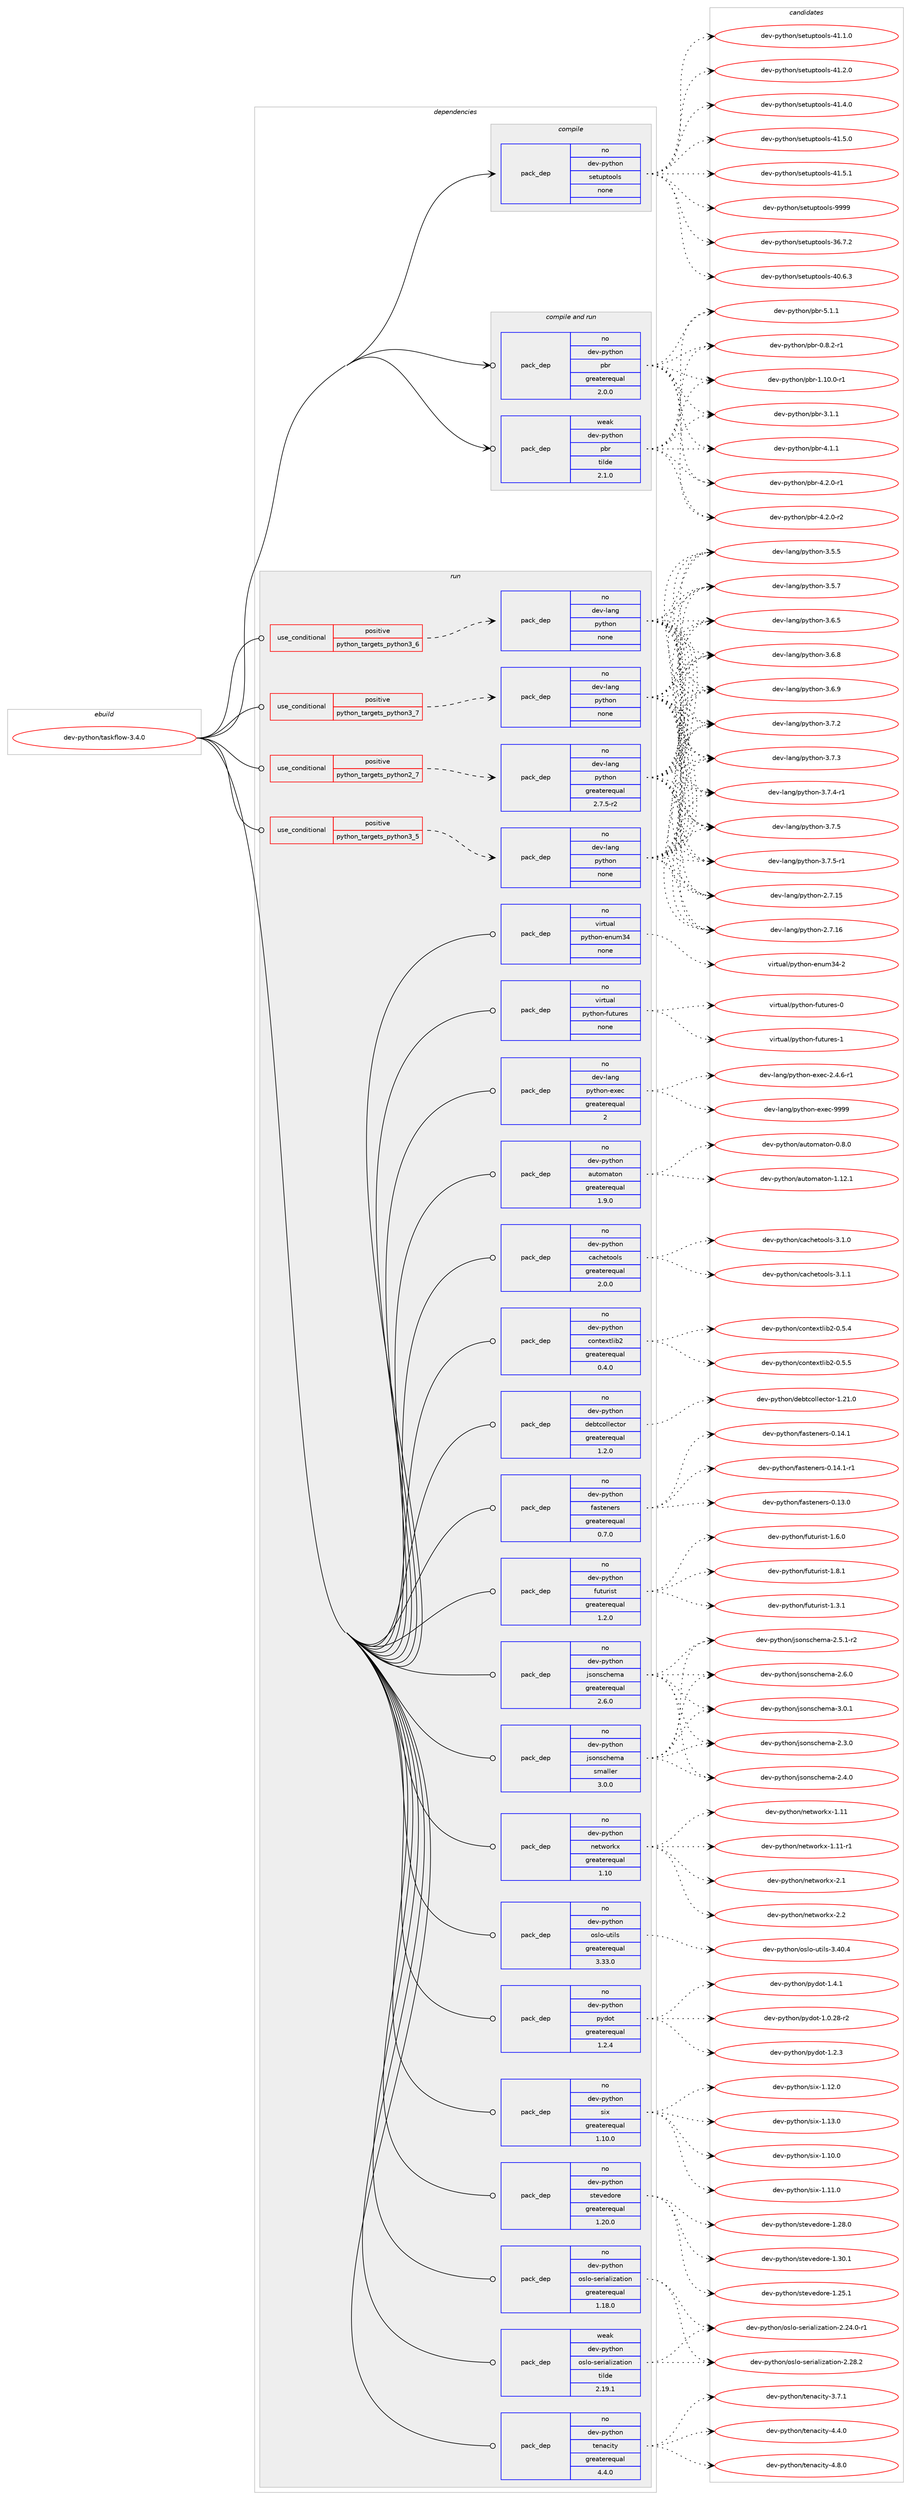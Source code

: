 digraph prolog {

# *************
# Graph options
# *************

newrank=true;
concentrate=true;
compound=true;
graph [rankdir=LR,fontname=Helvetica,fontsize=10,ranksep=1.5];#, ranksep=2.5, nodesep=0.2];
edge  [arrowhead=vee];
node  [fontname=Helvetica,fontsize=10];

# **********
# The ebuild
# **********

subgraph cluster_leftcol {
color=gray;
rank=same;
label=<<i>ebuild</i>>;
id [label="dev-python/taskflow-3.4.0", color=red, width=4, href="../dev-python/taskflow-3.4.0.svg"];
}

# ****************
# The dependencies
# ****************

subgraph cluster_midcol {
color=gray;
label=<<i>dependencies</i>>;
subgraph cluster_compile {
fillcolor="#eeeeee";
style=filled;
label=<<i>compile</i>>;
subgraph pack477919 {
dependency640072 [label=<<TABLE BORDER="0" CELLBORDER="1" CELLSPACING="0" CELLPADDING="4" WIDTH="220"><TR><TD ROWSPAN="6" CELLPADDING="30">pack_dep</TD></TR><TR><TD WIDTH="110">no</TD></TR><TR><TD>dev-python</TD></TR><TR><TD>setuptools</TD></TR><TR><TD>none</TD></TR><TR><TD></TD></TR></TABLE>>, shape=none, color=blue];
}
id:e -> dependency640072:w [weight=20,style="solid",arrowhead="vee"];
}
subgraph cluster_compileandrun {
fillcolor="#eeeeee";
style=filled;
label=<<i>compile and run</i>>;
subgraph pack477920 {
dependency640073 [label=<<TABLE BORDER="0" CELLBORDER="1" CELLSPACING="0" CELLPADDING="4" WIDTH="220"><TR><TD ROWSPAN="6" CELLPADDING="30">pack_dep</TD></TR><TR><TD WIDTH="110">no</TD></TR><TR><TD>dev-python</TD></TR><TR><TD>pbr</TD></TR><TR><TD>greaterequal</TD></TR><TR><TD>2.0.0</TD></TR></TABLE>>, shape=none, color=blue];
}
id:e -> dependency640073:w [weight=20,style="solid",arrowhead="odotvee"];
subgraph pack477921 {
dependency640074 [label=<<TABLE BORDER="0" CELLBORDER="1" CELLSPACING="0" CELLPADDING="4" WIDTH="220"><TR><TD ROWSPAN="6" CELLPADDING="30">pack_dep</TD></TR><TR><TD WIDTH="110">weak</TD></TR><TR><TD>dev-python</TD></TR><TR><TD>pbr</TD></TR><TR><TD>tilde</TD></TR><TR><TD>2.1.0</TD></TR></TABLE>>, shape=none, color=blue];
}
id:e -> dependency640074:w [weight=20,style="solid",arrowhead="odotvee"];
}
subgraph cluster_run {
fillcolor="#eeeeee";
style=filled;
label=<<i>run</i>>;
subgraph cond150271 {
dependency640075 [label=<<TABLE BORDER="0" CELLBORDER="1" CELLSPACING="0" CELLPADDING="4"><TR><TD ROWSPAN="3" CELLPADDING="10">use_conditional</TD></TR><TR><TD>positive</TD></TR><TR><TD>python_targets_python2_7</TD></TR></TABLE>>, shape=none, color=red];
subgraph pack477922 {
dependency640076 [label=<<TABLE BORDER="0" CELLBORDER="1" CELLSPACING="0" CELLPADDING="4" WIDTH="220"><TR><TD ROWSPAN="6" CELLPADDING="30">pack_dep</TD></TR><TR><TD WIDTH="110">no</TD></TR><TR><TD>dev-lang</TD></TR><TR><TD>python</TD></TR><TR><TD>greaterequal</TD></TR><TR><TD>2.7.5-r2</TD></TR></TABLE>>, shape=none, color=blue];
}
dependency640075:e -> dependency640076:w [weight=20,style="dashed",arrowhead="vee"];
}
id:e -> dependency640075:w [weight=20,style="solid",arrowhead="odot"];
subgraph cond150272 {
dependency640077 [label=<<TABLE BORDER="0" CELLBORDER="1" CELLSPACING="0" CELLPADDING="4"><TR><TD ROWSPAN="3" CELLPADDING="10">use_conditional</TD></TR><TR><TD>positive</TD></TR><TR><TD>python_targets_python3_5</TD></TR></TABLE>>, shape=none, color=red];
subgraph pack477923 {
dependency640078 [label=<<TABLE BORDER="0" CELLBORDER="1" CELLSPACING="0" CELLPADDING="4" WIDTH="220"><TR><TD ROWSPAN="6" CELLPADDING="30">pack_dep</TD></TR><TR><TD WIDTH="110">no</TD></TR><TR><TD>dev-lang</TD></TR><TR><TD>python</TD></TR><TR><TD>none</TD></TR><TR><TD></TD></TR></TABLE>>, shape=none, color=blue];
}
dependency640077:e -> dependency640078:w [weight=20,style="dashed",arrowhead="vee"];
}
id:e -> dependency640077:w [weight=20,style="solid",arrowhead="odot"];
subgraph cond150273 {
dependency640079 [label=<<TABLE BORDER="0" CELLBORDER="1" CELLSPACING="0" CELLPADDING="4"><TR><TD ROWSPAN="3" CELLPADDING="10">use_conditional</TD></TR><TR><TD>positive</TD></TR><TR><TD>python_targets_python3_6</TD></TR></TABLE>>, shape=none, color=red];
subgraph pack477924 {
dependency640080 [label=<<TABLE BORDER="0" CELLBORDER="1" CELLSPACING="0" CELLPADDING="4" WIDTH="220"><TR><TD ROWSPAN="6" CELLPADDING="30">pack_dep</TD></TR><TR><TD WIDTH="110">no</TD></TR><TR><TD>dev-lang</TD></TR><TR><TD>python</TD></TR><TR><TD>none</TD></TR><TR><TD></TD></TR></TABLE>>, shape=none, color=blue];
}
dependency640079:e -> dependency640080:w [weight=20,style="dashed",arrowhead="vee"];
}
id:e -> dependency640079:w [weight=20,style="solid",arrowhead="odot"];
subgraph cond150274 {
dependency640081 [label=<<TABLE BORDER="0" CELLBORDER="1" CELLSPACING="0" CELLPADDING="4"><TR><TD ROWSPAN="3" CELLPADDING="10">use_conditional</TD></TR><TR><TD>positive</TD></TR><TR><TD>python_targets_python3_7</TD></TR></TABLE>>, shape=none, color=red];
subgraph pack477925 {
dependency640082 [label=<<TABLE BORDER="0" CELLBORDER="1" CELLSPACING="0" CELLPADDING="4" WIDTH="220"><TR><TD ROWSPAN="6" CELLPADDING="30">pack_dep</TD></TR><TR><TD WIDTH="110">no</TD></TR><TR><TD>dev-lang</TD></TR><TR><TD>python</TD></TR><TR><TD>none</TD></TR><TR><TD></TD></TR></TABLE>>, shape=none, color=blue];
}
dependency640081:e -> dependency640082:w [weight=20,style="dashed",arrowhead="vee"];
}
id:e -> dependency640081:w [weight=20,style="solid",arrowhead="odot"];
subgraph pack477926 {
dependency640083 [label=<<TABLE BORDER="0" CELLBORDER="1" CELLSPACING="0" CELLPADDING="4" WIDTH="220"><TR><TD ROWSPAN="6" CELLPADDING="30">pack_dep</TD></TR><TR><TD WIDTH="110">no</TD></TR><TR><TD>dev-lang</TD></TR><TR><TD>python-exec</TD></TR><TR><TD>greaterequal</TD></TR><TR><TD>2</TD></TR></TABLE>>, shape=none, color=blue];
}
id:e -> dependency640083:w [weight=20,style="solid",arrowhead="odot"];
subgraph pack477927 {
dependency640084 [label=<<TABLE BORDER="0" CELLBORDER="1" CELLSPACING="0" CELLPADDING="4" WIDTH="220"><TR><TD ROWSPAN="6" CELLPADDING="30">pack_dep</TD></TR><TR><TD WIDTH="110">no</TD></TR><TR><TD>dev-python</TD></TR><TR><TD>automaton</TD></TR><TR><TD>greaterequal</TD></TR><TR><TD>1.9.0</TD></TR></TABLE>>, shape=none, color=blue];
}
id:e -> dependency640084:w [weight=20,style="solid",arrowhead="odot"];
subgraph pack477928 {
dependency640085 [label=<<TABLE BORDER="0" CELLBORDER="1" CELLSPACING="0" CELLPADDING="4" WIDTH="220"><TR><TD ROWSPAN="6" CELLPADDING="30">pack_dep</TD></TR><TR><TD WIDTH="110">no</TD></TR><TR><TD>dev-python</TD></TR><TR><TD>cachetools</TD></TR><TR><TD>greaterequal</TD></TR><TR><TD>2.0.0</TD></TR></TABLE>>, shape=none, color=blue];
}
id:e -> dependency640085:w [weight=20,style="solid",arrowhead="odot"];
subgraph pack477929 {
dependency640086 [label=<<TABLE BORDER="0" CELLBORDER="1" CELLSPACING="0" CELLPADDING="4" WIDTH="220"><TR><TD ROWSPAN="6" CELLPADDING="30">pack_dep</TD></TR><TR><TD WIDTH="110">no</TD></TR><TR><TD>dev-python</TD></TR><TR><TD>contextlib2</TD></TR><TR><TD>greaterequal</TD></TR><TR><TD>0.4.0</TD></TR></TABLE>>, shape=none, color=blue];
}
id:e -> dependency640086:w [weight=20,style="solid",arrowhead="odot"];
subgraph pack477930 {
dependency640087 [label=<<TABLE BORDER="0" CELLBORDER="1" CELLSPACING="0" CELLPADDING="4" WIDTH="220"><TR><TD ROWSPAN="6" CELLPADDING="30">pack_dep</TD></TR><TR><TD WIDTH="110">no</TD></TR><TR><TD>dev-python</TD></TR><TR><TD>debtcollector</TD></TR><TR><TD>greaterequal</TD></TR><TR><TD>1.2.0</TD></TR></TABLE>>, shape=none, color=blue];
}
id:e -> dependency640087:w [weight=20,style="solid",arrowhead="odot"];
subgraph pack477931 {
dependency640088 [label=<<TABLE BORDER="0" CELLBORDER="1" CELLSPACING="0" CELLPADDING="4" WIDTH="220"><TR><TD ROWSPAN="6" CELLPADDING="30">pack_dep</TD></TR><TR><TD WIDTH="110">no</TD></TR><TR><TD>dev-python</TD></TR><TR><TD>fasteners</TD></TR><TR><TD>greaterequal</TD></TR><TR><TD>0.7.0</TD></TR></TABLE>>, shape=none, color=blue];
}
id:e -> dependency640088:w [weight=20,style="solid",arrowhead="odot"];
subgraph pack477932 {
dependency640089 [label=<<TABLE BORDER="0" CELLBORDER="1" CELLSPACING="0" CELLPADDING="4" WIDTH="220"><TR><TD ROWSPAN="6" CELLPADDING="30">pack_dep</TD></TR><TR><TD WIDTH="110">no</TD></TR><TR><TD>dev-python</TD></TR><TR><TD>futurist</TD></TR><TR><TD>greaterequal</TD></TR><TR><TD>1.2.0</TD></TR></TABLE>>, shape=none, color=blue];
}
id:e -> dependency640089:w [weight=20,style="solid",arrowhead="odot"];
subgraph pack477933 {
dependency640090 [label=<<TABLE BORDER="0" CELLBORDER="1" CELLSPACING="0" CELLPADDING="4" WIDTH="220"><TR><TD ROWSPAN="6" CELLPADDING="30">pack_dep</TD></TR><TR><TD WIDTH="110">no</TD></TR><TR><TD>dev-python</TD></TR><TR><TD>jsonschema</TD></TR><TR><TD>greaterequal</TD></TR><TR><TD>2.6.0</TD></TR></TABLE>>, shape=none, color=blue];
}
id:e -> dependency640090:w [weight=20,style="solid",arrowhead="odot"];
subgraph pack477934 {
dependency640091 [label=<<TABLE BORDER="0" CELLBORDER="1" CELLSPACING="0" CELLPADDING="4" WIDTH="220"><TR><TD ROWSPAN="6" CELLPADDING="30">pack_dep</TD></TR><TR><TD WIDTH="110">no</TD></TR><TR><TD>dev-python</TD></TR><TR><TD>jsonschema</TD></TR><TR><TD>smaller</TD></TR><TR><TD>3.0.0</TD></TR></TABLE>>, shape=none, color=blue];
}
id:e -> dependency640091:w [weight=20,style="solid",arrowhead="odot"];
subgraph pack477935 {
dependency640092 [label=<<TABLE BORDER="0" CELLBORDER="1" CELLSPACING="0" CELLPADDING="4" WIDTH="220"><TR><TD ROWSPAN="6" CELLPADDING="30">pack_dep</TD></TR><TR><TD WIDTH="110">no</TD></TR><TR><TD>dev-python</TD></TR><TR><TD>networkx</TD></TR><TR><TD>greaterequal</TD></TR><TR><TD>1.10</TD></TR></TABLE>>, shape=none, color=blue];
}
id:e -> dependency640092:w [weight=20,style="solid",arrowhead="odot"];
subgraph pack477936 {
dependency640093 [label=<<TABLE BORDER="0" CELLBORDER="1" CELLSPACING="0" CELLPADDING="4" WIDTH="220"><TR><TD ROWSPAN="6" CELLPADDING="30">pack_dep</TD></TR><TR><TD WIDTH="110">no</TD></TR><TR><TD>dev-python</TD></TR><TR><TD>oslo-serialization</TD></TR><TR><TD>greaterequal</TD></TR><TR><TD>1.18.0</TD></TR></TABLE>>, shape=none, color=blue];
}
id:e -> dependency640093:w [weight=20,style="solid",arrowhead="odot"];
subgraph pack477937 {
dependency640094 [label=<<TABLE BORDER="0" CELLBORDER="1" CELLSPACING="0" CELLPADDING="4" WIDTH="220"><TR><TD ROWSPAN="6" CELLPADDING="30">pack_dep</TD></TR><TR><TD WIDTH="110">no</TD></TR><TR><TD>dev-python</TD></TR><TR><TD>oslo-utils</TD></TR><TR><TD>greaterequal</TD></TR><TR><TD>3.33.0</TD></TR></TABLE>>, shape=none, color=blue];
}
id:e -> dependency640094:w [weight=20,style="solid",arrowhead="odot"];
subgraph pack477938 {
dependency640095 [label=<<TABLE BORDER="0" CELLBORDER="1" CELLSPACING="0" CELLPADDING="4" WIDTH="220"><TR><TD ROWSPAN="6" CELLPADDING="30">pack_dep</TD></TR><TR><TD WIDTH="110">no</TD></TR><TR><TD>dev-python</TD></TR><TR><TD>pydot</TD></TR><TR><TD>greaterequal</TD></TR><TR><TD>1.2.4</TD></TR></TABLE>>, shape=none, color=blue];
}
id:e -> dependency640095:w [weight=20,style="solid",arrowhead="odot"];
subgraph pack477939 {
dependency640096 [label=<<TABLE BORDER="0" CELLBORDER="1" CELLSPACING="0" CELLPADDING="4" WIDTH="220"><TR><TD ROWSPAN="6" CELLPADDING="30">pack_dep</TD></TR><TR><TD WIDTH="110">no</TD></TR><TR><TD>dev-python</TD></TR><TR><TD>six</TD></TR><TR><TD>greaterequal</TD></TR><TR><TD>1.10.0</TD></TR></TABLE>>, shape=none, color=blue];
}
id:e -> dependency640096:w [weight=20,style="solid",arrowhead="odot"];
subgraph pack477940 {
dependency640097 [label=<<TABLE BORDER="0" CELLBORDER="1" CELLSPACING="0" CELLPADDING="4" WIDTH="220"><TR><TD ROWSPAN="6" CELLPADDING="30">pack_dep</TD></TR><TR><TD WIDTH="110">no</TD></TR><TR><TD>dev-python</TD></TR><TR><TD>stevedore</TD></TR><TR><TD>greaterequal</TD></TR><TR><TD>1.20.0</TD></TR></TABLE>>, shape=none, color=blue];
}
id:e -> dependency640097:w [weight=20,style="solid",arrowhead="odot"];
subgraph pack477941 {
dependency640098 [label=<<TABLE BORDER="0" CELLBORDER="1" CELLSPACING="0" CELLPADDING="4" WIDTH="220"><TR><TD ROWSPAN="6" CELLPADDING="30">pack_dep</TD></TR><TR><TD WIDTH="110">no</TD></TR><TR><TD>dev-python</TD></TR><TR><TD>tenacity</TD></TR><TR><TD>greaterequal</TD></TR><TR><TD>4.4.0</TD></TR></TABLE>>, shape=none, color=blue];
}
id:e -> dependency640098:w [weight=20,style="solid",arrowhead="odot"];
subgraph pack477942 {
dependency640099 [label=<<TABLE BORDER="0" CELLBORDER="1" CELLSPACING="0" CELLPADDING="4" WIDTH="220"><TR><TD ROWSPAN="6" CELLPADDING="30">pack_dep</TD></TR><TR><TD WIDTH="110">no</TD></TR><TR><TD>virtual</TD></TR><TR><TD>python-enum34</TD></TR><TR><TD>none</TD></TR><TR><TD></TD></TR></TABLE>>, shape=none, color=blue];
}
id:e -> dependency640099:w [weight=20,style="solid",arrowhead="odot"];
subgraph pack477943 {
dependency640100 [label=<<TABLE BORDER="0" CELLBORDER="1" CELLSPACING="0" CELLPADDING="4" WIDTH="220"><TR><TD ROWSPAN="6" CELLPADDING="30">pack_dep</TD></TR><TR><TD WIDTH="110">no</TD></TR><TR><TD>virtual</TD></TR><TR><TD>python-futures</TD></TR><TR><TD>none</TD></TR><TR><TD></TD></TR></TABLE>>, shape=none, color=blue];
}
id:e -> dependency640100:w [weight=20,style="solid",arrowhead="odot"];
subgraph pack477944 {
dependency640101 [label=<<TABLE BORDER="0" CELLBORDER="1" CELLSPACING="0" CELLPADDING="4" WIDTH="220"><TR><TD ROWSPAN="6" CELLPADDING="30">pack_dep</TD></TR><TR><TD WIDTH="110">weak</TD></TR><TR><TD>dev-python</TD></TR><TR><TD>oslo-serialization</TD></TR><TR><TD>tilde</TD></TR><TR><TD>2.19.1</TD></TR></TABLE>>, shape=none, color=blue];
}
id:e -> dependency640101:w [weight=20,style="solid",arrowhead="odot"];
}
}

# **************
# The candidates
# **************

subgraph cluster_choices {
rank=same;
color=gray;
label=<<i>candidates</i>>;

subgraph choice477919 {
color=black;
nodesep=1;
choice100101118451121211161041111104711510111611711211611111110811545515446554650 [label="dev-python/setuptools-36.7.2", color=red, width=4,href="../dev-python/setuptools-36.7.2.svg"];
choice100101118451121211161041111104711510111611711211611111110811545524846544651 [label="dev-python/setuptools-40.6.3", color=red, width=4,href="../dev-python/setuptools-40.6.3.svg"];
choice100101118451121211161041111104711510111611711211611111110811545524946494648 [label="dev-python/setuptools-41.1.0", color=red, width=4,href="../dev-python/setuptools-41.1.0.svg"];
choice100101118451121211161041111104711510111611711211611111110811545524946504648 [label="dev-python/setuptools-41.2.0", color=red, width=4,href="../dev-python/setuptools-41.2.0.svg"];
choice100101118451121211161041111104711510111611711211611111110811545524946524648 [label="dev-python/setuptools-41.4.0", color=red, width=4,href="../dev-python/setuptools-41.4.0.svg"];
choice100101118451121211161041111104711510111611711211611111110811545524946534648 [label="dev-python/setuptools-41.5.0", color=red, width=4,href="../dev-python/setuptools-41.5.0.svg"];
choice100101118451121211161041111104711510111611711211611111110811545524946534649 [label="dev-python/setuptools-41.5.1", color=red, width=4,href="../dev-python/setuptools-41.5.1.svg"];
choice10010111845112121116104111110471151011161171121161111111081154557575757 [label="dev-python/setuptools-9999", color=red, width=4,href="../dev-python/setuptools-9999.svg"];
dependency640072:e -> choice100101118451121211161041111104711510111611711211611111110811545515446554650:w [style=dotted,weight="100"];
dependency640072:e -> choice100101118451121211161041111104711510111611711211611111110811545524846544651:w [style=dotted,weight="100"];
dependency640072:e -> choice100101118451121211161041111104711510111611711211611111110811545524946494648:w [style=dotted,weight="100"];
dependency640072:e -> choice100101118451121211161041111104711510111611711211611111110811545524946504648:w [style=dotted,weight="100"];
dependency640072:e -> choice100101118451121211161041111104711510111611711211611111110811545524946524648:w [style=dotted,weight="100"];
dependency640072:e -> choice100101118451121211161041111104711510111611711211611111110811545524946534648:w [style=dotted,weight="100"];
dependency640072:e -> choice100101118451121211161041111104711510111611711211611111110811545524946534649:w [style=dotted,weight="100"];
dependency640072:e -> choice10010111845112121116104111110471151011161171121161111111081154557575757:w [style=dotted,weight="100"];
}
subgraph choice477920 {
color=black;
nodesep=1;
choice1001011184511212111610411111047112981144548465646504511449 [label="dev-python/pbr-0.8.2-r1", color=red, width=4,href="../dev-python/pbr-0.8.2-r1.svg"];
choice100101118451121211161041111104711298114454946494846484511449 [label="dev-python/pbr-1.10.0-r1", color=red, width=4,href="../dev-python/pbr-1.10.0-r1.svg"];
choice100101118451121211161041111104711298114455146494649 [label="dev-python/pbr-3.1.1", color=red, width=4,href="../dev-python/pbr-3.1.1.svg"];
choice100101118451121211161041111104711298114455246494649 [label="dev-python/pbr-4.1.1", color=red, width=4,href="../dev-python/pbr-4.1.1.svg"];
choice1001011184511212111610411111047112981144552465046484511449 [label="dev-python/pbr-4.2.0-r1", color=red, width=4,href="../dev-python/pbr-4.2.0-r1.svg"];
choice1001011184511212111610411111047112981144552465046484511450 [label="dev-python/pbr-4.2.0-r2", color=red, width=4,href="../dev-python/pbr-4.2.0-r2.svg"];
choice100101118451121211161041111104711298114455346494649 [label="dev-python/pbr-5.1.1", color=red, width=4,href="../dev-python/pbr-5.1.1.svg"];
dependency640073:e -> choice1001011184511212111610411111047112981144548465646504511449:w [style=dotted,weight="100"];
dependency640073:e -> choice100101118451121211161041111104711298114454946494846484511449:w [style=dotted,weight="100"];
dependency640073:e -> choice100101118451121211161041111104711298114455146494649:w [style=dotted,weight="100"];
dependency640073:e -> choice100101118451121211161041111104711298114455246494649:w [style=dotted,weight="100"];
dependency640073:e -> choice1001011184511212111610411111047112981144552465046484511449:w [style=dotted,weight="100"];
dependency640073:e -> choice1001011184511212111610411111047112981144552465046484511450:w [style=dotted,weight="100"];
dependency640073:e -> choice100101118451121211161041111104711298114455346494649:w [style=dotted,weight="100"];
}
subgraph choice477921 {
color=black;
nodesep=1;
choice1001011184511212111610411111047112981144548465646504511449 [label="dev-python/pbr-0.8.2-r1", color=red, width=4,href="../dev-python/pbr-0.8.2-r1.svg"];
choice100101118451121211161041111104711298114454946494846484511449 [label="dev-python/pbr-1.10.0-r1", color=red, width=4,href="../dev-python/pbr-1.10.0-r1.svg"];
choice100101118451121211161041111104711298114455146494649 [label="dev-python/pbr-3.1.1", color=red, width=4,href="../dev-python/pbr-3.1.1.svg"];
choice100101118451121211161041111104711298114455246494649 [label="dev-python/pbr-4.1.1", color=red, width=4,href="../dev-python/pbr-4.1.1.svg"];
choice1001011184511212111610411111047112981144552465046484511449 [label="dev-python/pbr-4.2.0-r1", color=red, width=4,href="../dev-python/pbr-4.2.0-r1.svg"];
choice1001011184511212111610411111047112981144552465046484511450 [label="dev-python/pbr-4.2.0-r2", color=red, width=4,href="../dev-python/pbr-4.2.0-r2.svg"];
choice100101118451121211161041111104711298114455346494649 [label="dev-python/pbr-5.1.1", color=red, width=4,href="../dev-python/pbr-5.1.1.svg"];
dependency640074:e -> choice1001011184511212111610411111047112981144548465646504511449:w [style=dotted,weight="100"];
dependency640074:e -> choice100101118451121211161041111104711298114454946494846484511449:w [style=dotted,weight="100"];
dependency640074:e -> choice100101118451121211161041111104711298114455146494649:w [style=dotted,weight="100"];
dependency640074:e -> choice100101118451121211161041111104711298114455246494649:w [style=dotted,weight="100"];
dependency640074:e -> choice1001011184511212111610411111047112981144552465046484511449:w [style=dotted,weight="100"];
dependency640074:e -> choice1001011184511212111610411111047112981144552465046484511450:w [style=dotted,weight="100"];
dependency640074:e -> choice100101118451121211161041111104711298114455346494649:w [style=dotted,weight="100"];
}
subgraph choice477922 {
color=black;
nodesep=1;
choice10010111845108971101034711212111610411111045504655464953 [label="dev-lang/python-2.7.15", color=red, width=4,href="../dev-lang/python-2.7.15.svg"];
choice10010111845108971101034711212111610411111045504655464954 [label="dev-lang/python-2.7.16", color=red, width=4,href="../dev-lang/python-2.7.16.svg"];
choice100101118451089711010347112121116104111110455146534653 [label="dev-lang/python-3.5.5", color=red, width=4,href="../dev-lang/python-3.5.5.svg"];
choice100101118451089711010347112121116104111110455146534655 [label="dev-lang/python-3.5.7", color=red, width=4,href="../dev-lang/python-3.5.7.svg"];
choice100101118451089711010347112121116104111110455146544653 [label="dev-lang/python-3.6.5", color=red, width=4,href="../dev-lang/python-3.6.5.svg"];
choice100101118451089711010347112121116104111110455146544656 [label="dev-lang/python-3.6.8", color=red, width=4,href="../dev-lang/python-3.6.8.svg"];
choice100101118451089711010347112121116104111110455146544657 [label="dev-lang/python-3.6.9", color=red, width=4,href="../dev-lang/python-3.6.9.svg"];
choice100101118451089711010347112121116104111110455146554650 [label="dev-lang/python-3.7.2", color=red, width=4,href="../dev-lang/python-3.7.2.svg"];
choice100101118451089711010347112121116104111110455146554651 [label="dev-lang/python-3.7.3", color=red, width=4,href="../dev-lang/python-3.7.3.svg"];
choice1001011184510897110103471121211161041111104551465546524511449 [label="dev-lang/python-3.7.4-r1", color=red, width=4,href="../dev-lang/python-3.7.4-r1.svg"];
choice100101118451089711010347112121116104111110455146554653 [label="dev-lang/python-3.7.5", color=red, width=4,href="../dev-lang/python-3.7.5.svg"];
choice1001011184510897110103471121211161041111104551465546534511449 [label="dev-lang/python-3.7.5-r1", color=red, width=4,href="../dev-lang/python-3.7.5-r1.svg"];
dependency640076:e -> choice10010111845108971101034711212111610411111045504655464953:w [style=dotted,weight="100"];
dependency640076:e -> choice10010111845108971101034711212111610411111045504655464954:w [style=dotted,weight="100"];
dependency640076:e -> choice100101118451089711010347112121116104111110455146534653:w [style=dotted,weight="100"];
dependency640076:e -> choice100101118451089711010347112121116104111110455146534655:w [style=dotted,weight="100"];
dependency640076:e -> choice100101118451089711010347112121116104111110455146544653:w [style=dotted,weight="100"];
dependency640076:e -> choice100101118451089711010347112121116104111110455146544656:w [style=dotted,weight="100"];
dependency640076:e -> choice100101118451089711010347112121116104111110455146544657:w [style=dotted,weight="100"];
dependency640076:e -> choice100101118451089711010347112121116104111110455146554650:w [style=dotted,weight="100"];
dependency640076:e -> choice100101118451089711010347112121116104111110455146554651:w [style=dotted,weight="100"];
dependency640076:e -> choice1001011184510897110103471121211161041111104551465546524511449:w [style=dotted,weight="100"];
dependency640076:e -> choice100101118451089711010347112121116104111110455146554653:w [style=dotted,weight="100"];
dependency640076:e -> choice1001011184510897110103471121211161041111104551465546534511449:w [style=dotted,weight="100"];
}
subgraph choice477923 {
color=black;
nodesep=1;
choice10010111845108971101034711212111610411111045504655464953 [label="dev-lang/python-2.7.15", color=red, width=4,href="../dev-lang/python-2.7.15.svg"];
choice10010111845108971101034711212111610411111045504655464954 [label="dev-lang/python-2.7.16", color=red, width=4,href="../dev-lang/python-2.7.16.svg"];
choice100101118451089711010347112121116104111110455146534653 [label="dev-lang/python-3.5.5", color=red, width=4,href="../dev-lang/python-3.5.5.svg"];
choice100101118451089711010347112121116104111110455146534655 [label="dev-lang/python-3.5.7", color=red, width=4,href="../dev-lang/python-3.5.7.svg"];
choice100101118451089711010347112121116104111110455146544653 [label="dev-lang/python-3.6.5", color=red, width=4,href="../dev-lang/python-3.6.5.svg"];
choice100101118451089711010347112121116104111110455146544656 [label="dev-lang/python-3.6.8", color=red, width=4,href="../dev-lang/python-3.6.8.svg"];
choice100101118451089711010347112121116104111110455146544657 [label="dev-lang/python-3.6.9", color=red, width=4,href="../dev-lang/python-3.6.9.svg"];
choice100101118451089711010347112121116104111110455146554650 [label="dev-lang/python-3.7.2", color=red, width=4,href="../dev-lang/python-3.7.2.svg"];
choice100101118451089711010347112121116104111110455146554651 [label="dev-lang/python-3.7.3", color=red, width=4,href="../dev-lang/python-3.7.3.svg"];
choice1001011184510897110103471121211161041111104551465546524511449 [label="dev-lang/python-3.7.4-r1", color=red, width=4,href="../dev-lang/python-3.7.4-r1.svg"];
choice100101118451089711010347112121116104111110455146554653 [label="dev-lang/python-3.7.5", color=red, width=4,href="../dev-lang/python-3.7.5.svg"];
choice1001011184510897110103471121211161041111104551465546534511449 [label="dev-lang/python-3.7.5-r1", color=red, width=4,href="../dev-lang/python-3.7.5-r1.svg"];
dependency640078:e -> choice10010111845108971101034711212111610411111045504655464953:w [style=dotted,weight="100"];
dependency640078:e -> choice10010111845108971101034711212111610411111045504655464954:w [style=dotted,weight="100"];
dependency640078:e -> choice100101118451089711010347112121116104111110455146534653:w [style=dotted,weight="100"];
dependency640078:e -> choice100101118451089711010347112121116104111110455146534655:w [style=dotted,weight="100"];
dependency640078:e -> choice100101118451089711010347112121116104111110455146544653:w [style=dotted,weight="100"];
dependency640078:e -> choice100101118451089711010347112121116104111110455146544656:w [style=dotted,weight="100"];
dependency640078:e -> choice100101118451089711010347112121116104111110455146544657:w [style=dotted,weight="100"];
dependency640078:e -> choice100101118451089711010347112121116104111110455146554650:w [style=dotted,weight="100"];
dependency640078:e -> choice100101118451089711010347112121116104111110455146554651:w [style=dotted,weight="100"];
dependency640078:e -> choice1001011184510897110103471121211161041111104551465546524511449:w [style=dotted,weight="100"];
dependency640078:e -> choice100101118451089711010347112121116104111110455146554653:w [style=dotted,weight="100"];
dependency640078:e -> choice1001011184510897110103471121211161041111104551465546534511449:w [style=dotted,weight="100"];
}
subgraph choice477924 {
color=black;
nodesep=1;
choice10010111845108971101034711212111610411111045504655464953 [label="dev-lang/python-2.7.15", color=red, width=4,href="../dev-lang/python-2.7.15.svg"];
choice10010111845108971101034711212111610411111045504655464954 [label="dev-lang/python-2.7.16", color=red, width=4,href="../dev-lang/python-2.7.16.svg"];
choice100101118451089711010347112121116104111110455146534653 [label="dev-lang/python-3.5.5", color=red, width=4,href="../dev-lang/python-3.5.5.svg"];
choice100101118451089711010347112121116104111110455146534655 [label="dev-lang/python-3.5.7", color=red, width=4,href="../dev-lang/python-3.5.7.svg"];
choice100101118451089711010347112121116104111110455146544653 [label="dev-lang/python-3.6.5", color=red, width=4,href="../dev-lang/python-3.6.5.svg"];
choice100101118451089711010347112121116104111110455146544656 [label="dev-lang/python-3.6.8", color=red, width=4,href="../dev-lang/python-3.6.8.svg"];
choice100101118451089711010347112121116104111110455146544657 [label="dev-lang/python-3.6.9", color=red, width=4,href="../dev-lang/python-3.6.9.svg"];
choice100101118451089711010347112121116104111110455146554650 [label="dev-lang/python-3.7.2", color=red, width=4,href="../dev-lang/python-3.7.2.svg"];
choice100101118451089711010347112121116104111110455146554651 [label="dev-lang/python-3.7.3", color=red, width=4,href="../dev-lang/python-3.7.3.svg"];
choice1001011184510897110103471121211161041111104551465546524511449 [label="dev-lang/python-3.7.4-r1", color=red, width=4,href="../dev-lang/python-3.7.4-r1.svg"];
choice100101118451089711010347112121116104111110455146554653 [label="dev-lang/python-3.7.5", color=red, width=4,href="../dev-lang/python-3.7.5.svg"];
choice1001011184510897110103471121211161041111104551465546534511449 [label="dev-lang/python-3.7.5-r1", color=red, width=4,href="../dev-lang/python-3.7.5-r1.svg"];
dependency640080:e -> choice10010111845108971101034711212111610411111045504655464953:w [style=dotted,weight="100"];
dependency640080:e -> choice10010111845108971101034711212111610411111045504655464954:w [style=dotted,weight="100"];
dependency640080:e -> choice100101118451089711010347112121116104111110455146534653:w [style=dotted,weight="100"];
dependency640080:e -> choice100101118451089711010347112121116104111110455146534655:w [style=dotted,weight="100"];
dependency640080:e -> choice100101118451089711010347112121116104111110455146544653:w [style=dotted,weight="100"];
dependency640080:e -> choice100101118451089711010347112121116104111110455146544656:w [style=dotted,weight="100"];
dependency640080:e -> choice100101118451089711010347112121116104111110455146544657:w [style=dotted,weight="100"];
dependency640080:e -> choice100101118451089711010347112121116104111110455146554650:w [style=dotted,weight="100"];
dependency640080:e -> choice100101118451089711010347112121116104111110455146554651:w [style=dotted,weight="100"];
dependency640080:e -> choice1001011184510897110103471121211161041111104551465546524511449:w [style=dotted,weight="100"];
dependency640080:e -> choice100101118451089711010347112121116104111110455146554653:w [style=dotted,weight="100"];
dependency640080:e -> choice1001011184510897110103471121211161041111104551465546534511449:w [style=dotted,weight="100"];
}
subgraph choice477925 {
color=black;
nodesep=1;
choice10010111845108971101034711212111610411111045504655464953 [label="dev-lang/python-2.7.15", color=red, width=4,href="../dev-lang/python-2.7.15.svg"];
choice10010111845108971101034711212111610411111045504655464954 [label="dev-lang/python-2.7.16", color=red, width=4,href="../dev-lang/python-2.7.16.svg"];
choice100101118451089711010347112121116104111110455146534653 [label="dev-lang/python-3.5.5", color=red, width=4,href="../dev-lang/python-3.5.5.svg"];
choice100101118451089711010347112121116104111110455146534655 [label="dev-lang/python-3.5.7", color=red, width=4,href="../dev-lang/python-3.5.7.svg"];
choice100101118451089711010347112121116104111110455146544653 [label="dev-lang/python-3.6.5", color=red, width=4,href="../dev-lang/python-3.6.5.svg"];
choice100101118451089711010347112121116104111110455146544656 [label="dev-lang/python-3.6.8", color=red, width=4,href="../dev-lang/python-3.6.8.svg"];
choice100101118451089711010347112121116104111110455146544657 [label="dev-lang/python-3.6.9", color=red, width=4,href="../dev-lang/python-3.6.9.svg"];
choice100101118451089711010347112121116104111110455146554650 [label="dev-lang/python-3.7.2", color=red, width=4,href="../dev-lang/python-3.7.2.svg"];
choice100101118451089711010347112121116104111110455146554651 [label="dev-lang/python-3.7.3", color=red, width=4,href="../dev-lang/python-3.7.3.svg"];
choice1001011184510897110103471121211161041111104551465546524511449 [label="dev-lang/python-3.7.4-r1", color=red, width=4,href="../dev-lang/python-3.7.4-r1.svg"];
choice100101118451089711010347112121116104111110455146554653 [label="dev-lang/python-3.7.5", color=red, width=4,href="../dev-lang/python-3.7.5.svg"];
choice1001011184510897110103471121211161041111104551465546534511449 [label="dev-lang/python-3.7.5-r1", color=red, width=4,href="../dev-lang/python-3.7.5-r1.svg"];
dependency640082:e -> choice10010111845108971101034711212111610411111045504655464953:w [style=dotted,weight="100"];
dependency640082:e -> choice10010111845108971101034711212111610411111045504655464954:w [style=dotted,weight="100"];
dependency640082:e -> choice100101118451089711010347112121116104111110455146534653:w [style=dotted,weight="100"];
dependency640082:e -> choice100101118451089711010347112121116104111110455146534655:w [style=dotted,weight="100"];
dependency640082:e -> choice100101118451089711010347112121116104111110455146544653:w [style=dotted,weight="100"];
dependency640082:e -> choice100101118451089711010347112121116104111110455146544656:w [style=dotted,weight="100"];
dependency640082:e -> choice100101118451089711010347112121116104111110455146544657:w [style=dotted,weight="100"];
dependency640082:e -> choice100101118451089711010347112121116104111110455146554650:w [style=dotted,weight="100"];
dependency640082:e -> choice100101118451089711010347112121116104111110455146554651:w [style=dotted,weight="100"];
dependency640082:e -> choice1001011184510897110103471121211161041111104551465546524511449:w [style=dotted,weight="100"];
dependency640082:e -> choice100101118451089711010347112121116104111110455146554653:w [style=dotted,weight="100"];
dependency640082:e -> choice1001011184510897110103471121211161041111104551465546534511449:w [style=dotted,weight="100"];
}
subgraph choice477926 {
color=black;
nodesep=1;
choice10010111845108971101034711212111610411111045101120101994550465246544511449 [label="dev-lang/python-exec-2.4.6-r1", color=red, width=4,href="../dev-lang/python-exec-2.4.6-r1.svg"];
choice10010111845108971101034711212111610411111045101120101994557575757 [label="dev-lang/python-exec-9999", color=red, width=4,href="../dev-lang/python-exec-9999.svg"];
dependency640083:e -> choice10010111845108971101034711212111610411111045101120101994550465246544511449:w [style=dotted,weight="100"];
dependency640083:e -> choice10010111845108971101034711212111610411111045101120101994557575757:w [style=dotted,weight="100"];
}
subgraph choice477927 {
color=black;
nodesep=1;
choice10010111845112121116104111110479711711611110997116111110454846564648 [label="dev-python/automaton-0.8.0", color=red, width=4,href="../dev-python/automaton-0.8.0.svg"];
choice1001011184511212111610411111047971171161111099711611111045494649504649 [label="dev-python/automaton-1.12.1", color=red, width=4,href="../dev-python/automaton-1.12.1.svg"];
dependency640084:e -> choice10010111845112121116104111110479711711611110997116111110454846564648:w [style=dotted,weight="100"];
dependency640084:e -> choice1001011184511212111610411111047971171161111099711611111045494649504649:w [style=dotted,weight="100"];
}
subgraph choice477928 {
color=black;
nodesep=1;
choice1001011184511212111610411111047999799104101116111111108115455146494648 [label="dev-python/cachetools-3.1.0", color=red, width=4,href="../dev-python/cachetools-3.1.0.svg"];
choice1001011184511212111610411111047999799104101116111111108115455146494649 [label="dev-python/cachetools-3.1.1", color=red, width=4,href="../dev-python/cachetools-3.1.1.svg"];
dependency640085:e -> choice1001011184511212111610411111047999799104101116111111108115455146494648:w [style=dotted,weight="100"];
dependency640085:e -> choice1001011184511212111610411111047999799104101116111111108115455146494649:w [style=dotted,weight="100"];
}
subgraph choice477929 {
color=black;
nodesep=1;
choice1001011184511212111610411111047991111101161011201161081059850454846534652 [label="dev-python/contextlib2-0.5.4", color=red, width=4,href="../dev-python/contextlib2-0.5.4.svg"];
choice1001011184511212111610411111047991111101161011201161081059850454846534653 [label="dev-python/contextlib2-0.5.5", color=red, width=4,href="../dev-python/contextlib2-0.5.5.svg"];
dependency640086:e -> choice1001011184511212111610411111047991111101161011201161081059850454846534652:w [style=dotted,weight="100"];
dependency640086:e -> choice1001011184511212111610411111047991111101161011201161081059850454846534653:w [style=dotted,weight="100"];
}
subgraph choice477930 {
color=black;
nodesep=1;
choice100101118451121211161041111104710010198116991111081081019911611111445494650494648 [label="dev-python/debtcollector-1.21.0", color=red, width=4,href="../dev-python/debtcollector-1.21.0.svg"];
dependency640087:e -> choice100101118451121211161041111104710010198116991111081081019911611111445494650494648:w [style=dotted,weight="100"];
}
subgraph choice477931 {
color=black;
nodesep=1;
choice10010111845112121116104111110471029711511610111010111411545484649514648 [label="dev-python/fasteners-0.13.0", color=red, width=4,href="../dev-python/fasteners-0.13.0.svg"];
choice10010111845112121116104111110471029711511610111010111411545484649524649 [label="dev-python/fasteners-0.14.1", color=red, width=4,href="../dev-python/fasteners-0.14.1.svg"];
choice100101118451121211161041111104710297115116101110101114115454846495246494511449 [label="dev-python/fasteners-0.14.1-r1", color=red, width=4,href="../dev-python/fasteners-0.14.1-r1.svg"];
dependency640088:e -> choice10010111845112121116104111110471029711511610111010111411545484649514648:w [style=dotted,weight="100"];
dependency640088:e -> choice10010111845112121116104111110471029711511610111010111411545484649524649:w [style=dotted,weight="100"];
dependency640088:e -> choice100101118451121211161041111104710297115116101110101114115454846495246494511449:w [style=dotted,weight="100"];
}
subgraph choice477932 {
color=black;
nodesep=1;
choice1001011184511212111610411111047102117116117114105115116454946514649 [label="dev-python/futurist-1.3.1", color=red, width=4,href="../dev-python/futurist-1.3.1.svg"];
choice1001011184511212111610411111047102117116117114105115116454946544648 [label="dev-python/futurist-1.6.0", color=red, width=4,href="../dev-python/futurist-1.6.0.svg"];
choice1001011184511212111610411111047102117116117114105115116454946564649 [label="dev-python/futurist-1.8.1", color=red, width=4,href="../dev-python/futurist-1.8.1.svg"];
dependency640089:e -> choice1001011184511212111610411111047102117116117114105115116454946514649:w [style=dotted,weight="100"];
dependency640089:e -> choice1001011184511212111610411111047102117116117114105115116454946544648:w [style=dotted,weight="100"];
dependency640089:e -> choice1001011184511212111610411111047102117116117114105115116454946564649:w [style=dotted,weight="100"];
}
subgraph choice477933 {
color=black;
nodesep=1;
choice10010111845112121116104111110471061151111101159910410110997455046514648 [label="dev-python/jsonschema-2.3.0", color=red, width=4,href="../dev-python/jsonschema-2.3.0.svg"];
choice10010111845112121116104111110471061151111101159910410110997455046524648 [label="dev-python/jsonschema-2.4.0", color=red, width=4,href="../dev-python/jsonschema-2.4.0.svg"];
choice100101118451121211161041111104710611511111011599104101109974550465346494511450 [label="dev-python/jsonschema-2.5.1-r2", color=red, width=4,href="../dev-python/jsonschema-2.5.1-r2.svg"];
choice10010111845112121116104111110471061151111101159910410110997455046544648 [label="dev-python/jsonschema-2.6.0", color=red, width=4,href="../dev-python/jsonschema-2.6.0.svg"];
choice10010111845112121116104111110471061151111101159910410110997455146484649 [label="dev-python/jsonschema-3.0.1", color=red, width=4,href="../dev-python/jsonschema-3.0.1.svg"];
dependency640090:e -> choice10010111845112121116104111110471061151111101159910410110997455046514648:w [style=dotted,weight="100"];
dependency640090:e -> choice10010111845112121116104111110471061151111101159910410110997455046524648:w [style=dotted,weight="100"];
dependency640090:e -> choice100101118451121211161041111104710611511111011599104101109974550465346494511450:w [style=dotted,weight="100"];
dependency640090:e -> choice10010111845112121116104111110471061151111101159910410110997455046544648:w [style=dotted,weight="100"];
dependency640090:e -> choice10010111845112121116104111110471061151111101159910410110997455146484649:w [style=dotted,weight="100"];
}
subgraph choice477934 {
color=black;
nodesep=1;
choice10010111845112121116104111110471061151111101159910410110997455046514648 [label="dev-python/jsonschema-2.3.0", color=red, width=4,href="../dev-python/jsonschema-2.3.0.svg"];
choice10010111845112121116104111110471061151111101159910410110997455046524648 [label="dev-python/jsonschema-2.4.0", color=red, width=4,href="../dev-python/jsonschema-2.4.0.svg"];
choice100101118451121211161041111104710611511111011599104101109974550465346494511450 [label="dev-python/jsonschema-2.5.1-r2", color=red, width=4,href="../dev-python/jsonschema-2.5.1-r2.svg"];
choice10010111845112121116104111110471061151111101159910410110997455046544648 [label="dev-python/jsonschema-2.6.0", color=red, width=4,href="../dev-python/jsonschema-2.6.0.svg"];
choice10010111845112121116104111110471061151111101159910410110997455146484649 [label="dev-python/jsonschema-3.0.1", color=red, width=4,href="../dev-python/jsonschema-3.0.1.svg"];
dependency640091:e -> choice10010111845112121116104111110471061151111101159910410110997455046514648:w [style=dotted,weight="100"];
dependency640091:e -> choice10010111845112121116104111110471061151111101159910410110997455046524648:w [style=dotted,weight="100"];
dependency640091:e -> choice100101118451121211161041111104710611511111011599104101109974550465346494511450:w [style=dotted,weight="100"];
dependency640091:e -> choice10010111845112121116104111110471061151111101159910410110997455046544648:w [style=dotted,weight="100"];
dependency640091:e -> choice10010111845112121116104111110471061151111101159910410110997455146484649:w [style=dotted,weight="100"];
}
subgraph choice477935 {
color=black;
nodesep=1;
choice10010111845112121116104111110471101011161191111141071204549464949 [label="dev-python/networkx-1.11", color=red, width=4,href="../dev-python/networkx-1.11.svg"];
choice100101118451121211161041111104711010111611911111410712045494649494511449 [label="dev-python/networkx-1.11-r1", color=red, width=4,href="../dev-python/networkx-1.11-r1.svg"];
choice100101118451121211161041111104711010111611911111410712045504649 [label="dev-python/networkx-2.1", color=red, width=4,href="../dev-python/networkx-2.1.svg"];
choice100101118451121211161041111104711010111611911111410712045504650 [label="dev-python/networkx-2.2", color=red, width=4,href="../dev-python/networkx-2.2.svg"];
dependency640092:e -> choice10010111845112121116104111110471101011161191111141071204549464949:w [style=dotted,weight="100"];
dependency640092:e -> choice100101118451121211161041111104711010111611911111410712045494649494511449:w [style=dotted,weight="100"];
dependency640092:e -> choice100101118451121211161041111104711010111611911111410712045504649:w [style=dotted,weight="100"];
dependency640092:e -> choice100101118451121211161041111104711010111611911111410712045504650:w [style=dotted,weight="100"];
}
subgraph choice477936 {
color=black;
nodesep=1;
choice1001011184511212111610411111047111115108111451151011141059710810512297116105111110455046505246484511449 [label="dev-python/oslo-serialization-2.24.0-r1", color=red, width=4,href="../dev-python/oslo-serialization-2.24.0-r1.svg"];
choice100101118451121211161041111104711111510811145115101114105971081051229711610511111045504650564650 [label="dev-python/oslo-serialization-2.28.2", color=red, width=4,href="../dev-python/oslo-serialization-2.28.2.svg"];
dependency640093:e -> choice1001011184511212111610411111047111115108111451151011141059710810512297116105111110455046505246484511449:w [style=dotted,weight="100"];
dependency640093:e -> choice100101118451121211161041111104711111510811145115101114105971081051229711610511111045504650564650:w [style=dotted,weight="100"];
}
subgraph choice477937 {
color=black;
nodesep=1;
choice10010111845112121116104111110471111151081114511711610510811545514652484652 [label="dev-python/oslo-utils-3.40.4", color=red, width=4,href="../dev-python/oslo-utils-3.40.4.svg"];
dependency640094:e -> choice10010111845112121116104111110471111151081114511711610510811545514652484652:w [style=dotted,weight="100"];
}
subgraph choice477938 {
color=black;
nodesep=1;
choice1001011184511212111610411111047112121100111116454946484650564511450 [label="dev-python/pydot-1.0.28-r2", color=red, width=4,href="../dev-python/pydot-1.0.28-r2.svg"];
choice1001011184511212111610411111047112121100111116454946504651 [label="dev-python/pydot-1.2.3", color=red, width=4,href="../dev-python/pydot-1.2.3.svg"];
choice1001011184511212111610411111047112121100111116454946524649 [label="dev-python/pydot-1.4.1", color=red, width=4,href="../dev-python/pydot-1.4.1.svg"];
dependency640095:e -> choice1001011184511212111610411111047112121100111116454946484650564511450:w [style=dotted,weight="100"];
dependency640095:e -> choice1001011184511212111610411111047112121100111116454946504651:w [style=dotted,weight="100"];
dependency640095:e -> choice1001011184511212111610411111047112121100111116454946524649:w [style=dotted,weight="100"];
}
subgraph choice477939 {
color=black;
nodesep=1;
choice100101118451121211161041111104711510512045494649484648 [label="dev-python/six-1.10.0", color=red, width=4,href="../dev-python/six-1.10.0.svg"];
choice100101118451121211161041111104711510512045494649494648 [label="dev-python/six-1.11.0", color=red, width=4,href="../dev-python/six-1.11.0.svg"];
choice100101118451121211161041111104711510512045494649504648 [label="dev-python/six-1.12.0", color=red, width=4,href="../dev-python/six-1.12.0.svg"];
choice100101118451121211161041111104711510512045494649514648 [label="dev-python/six-1.13.0", color=red, width=4,href="../dev-python/six-1.13.0.svg"];
dependency640096:e -> choice100101118451121211161041111104711510512045494649484648:w [style=dotted,weight="100"];
dependency640096:e -> choice100101118451121211161041111104711510512045494649494648:w [style=dotted,weight="100"];
dependency640096:e -> choice100101118451121211161041111104711510512045494649504648:w [style=dotted,weight="100"];
dependency640096:e -> choice100101118451121211161041111104711510512045494649514648:w [style=dotted,weight="100"];
}
subgraph choice477940 {
color=black;
nodesep=1;
choice100101118451121211161041111104711511610111810110011111410145494650534649 [label="dev-python/stevedore-1.25.1", color=red, width=4,href="../dev-python/stevedore-1.25.1.svg"];
choice100101118451121211161041111104711511610111810110011111410145494650564648 [label="dev-python/stevedore-1.28.0", color=red, width=4,href="../dev-python/stevedore-1.28.0.svg"];
choice100101118451121211161041111104711511610111810110011111410145494651484649 [label="dev-python/stevedore-1.30.1", color=red, width=4,href="../dev-python/stevedore-1.30.1.svg"];
dependency640097:e -> choice100101118451121211161041111104711511610111810110011111410145494650534649:w [style=dotted,weight="100"];
dependency640097:e -> choice100101118451121211161041111104711511610111810110011111410145494650564648:w [style=dotted,weight="100"];
dependency640097:e -> choice100101118451121211161041111104711511610111810110011111410145494651484649:w [style=dotted,weight="100"];
}
subgraph choice477941 {
color=black;
nodesep=1;
choice10010111845112121116104111110471161011109799105116121455146554649 [label="dev-python/tenacity-3.7.1", color=red, width=4,href="../dev-python/tenacity-3.7.1.svg"];
choice10010111845112121116104111110471161011109799105116121455246524648 [label="dev-python/tenacity-4.4.0", color=red, width=4,href="../dev-python/tenacity-4.4.0.svg"];
choice10010111845112121116104111110471161011109799105116121455246564648 [label="dev-python/tenacity-4.8.0", color=red, width=4,href="../dev-python/tenacity-4.8.0.svg"];
dependency640098:e -> choice10010111845112121116104111110471161011109799105116121455146554649:w [style=dotted,weight="100"];
dependency640098:e -> choice10010111845112121116104111110471161011109799105116121455246524648:w [style=dotted,weight="100"];
dependency640098:e -> choice10010111845112121116104111110471161011109799105116121455246564648:w [style=dotted,weight="100"];
}
subgraph choice477942 {
color=black;
nodesep=1;
choice11810511411611797108471121211161041111104510111011710951524550 [label="virtual/python-enum34-2", color=red, width=4,href="../virtual/python-enum34-2.svg"];
dependency640099:e -> choice11810511411611797108471121211161041111104510111011710951524550:w [style=dotted,weight="100"];
}
subgraph choice477943 {
color=black;
nodesep=1;
choice1181051141161179710847112121116104111110451021171161171141011154548 [label="virtual/python-futures-0", color=red, width=4,href="../virtual/python-futures-0.svg"];
choice1181051141161179710847112121116104111110451021171161171141011154549 [label="virtual/python-futures-1", color=red, width=4,href="../virtual/python-futures-1.svg"];
dependency640100:e -> choice1181051141161179710847112121116104111110451021171161171141011154548:w [style=dotted,weight="100"];
dependency640100:e -> choice1181051141161179710847112121116104111110451021171161171141011154549:w [style=dotted,weight="100"];
}
subgraph choice477944 {
color=black;
nodesep=1;
choice1001011184511212111610411111047111115108111451151011141059710810512297116105111110455046505246484511449 [label="dev-python/oslo-serialization-2.24.0-r1", color=red, width=4,href="../dev-python/oslo-serialization-2.24.0-r1.svg"];
choice100101118451121211161041111104711111510811145115101114105971081051229711610511111045504650564650 [label="dev-python/oslo-serialization-2.28.2", color=red, width=4,href="../dev-python/oslo-serialization-2.28.2.svg"];
dependency640101:e -> choice1001011184511212111610411111047111115108111451151011141059710810512297116105111110455046505246484511449:w [style=dotted,weight="100"];
dependency640101:e -> choice100101118451121211161041111104711111510811145115101114105971081051229711610511111045504650564650:w [style=dotted,weight="100"];
}
}

}
